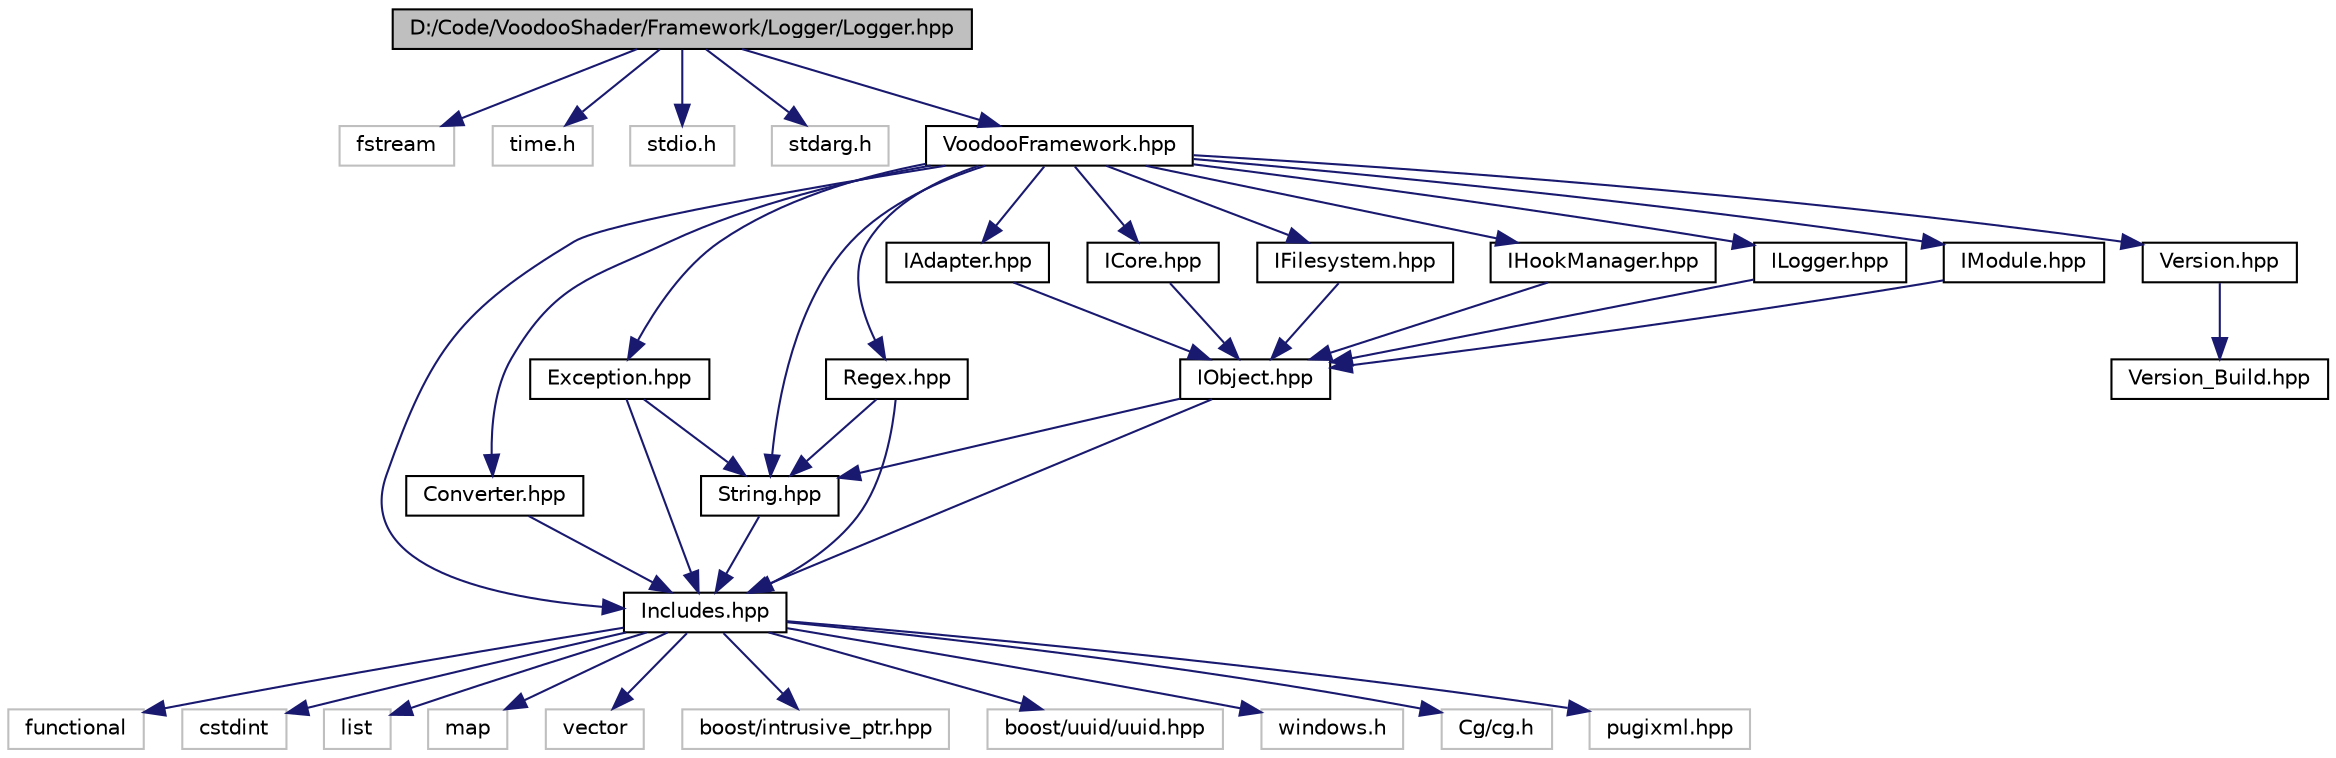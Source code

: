 digraph G
{
  edge [fontname="Helvetica",fontsize="10",labelfontname="Helvetica",labelfontsize="10"];
  node [fontname="Helvetica",fontsize="10",shape=record];
  Node1 [label="D:/Code/VoodooShader/Framework/Logger/Logger.hpp",height=0.2,width=0.4,color="black", fillcolor="grey75", style="filled" fontcolor="black"];
  Node1 -> Node2 [color="midnightblue",fontsize="10",style="solid",fontname="Helvetica"];
  Node2 [label="fstream",height=0.2,width=0.4,color="grey75", fillcolor="white", style="filled"];
  Node1 -> Node3 [color="midnightblue",fontsize="10",style="solid",fontname="Helvetica"];
  Node3 [label="time.h",height=0.2,width=0.4,color="grey75", fillcolor="white", style="filled"];
  Node1 -> Node4 [color="midnightblue",fontsize="10",style="solid",fontname="Helvetica"];
  Node4 [label="stdio.h",height=0.2,width=0.4,color="grey75", fillcolor="white", style="filled"];
  Node1 -> Node5 [color="midnightblue",fontsize="10",style="solid",fontname="Helvetica"];
  Node5 [label="stdarg.h",height=0.2,width=0.4,color="grey75", fillcolor="white", style="filled"];
  Node1 -> Node6 [color="midnightblue",fontsize="10",style="solid",fontname="Helvetica"];
  Node6 [label="VoodooFramework.hpp",height=0.2,width=0.4,color="black", fillcolor="white", style="filled",URL="$_voodoo_framework_8hpp.html"];
  Node6 -> Node7 [color="midnightblue",fontsize="10",style="solid",fontname="Helvetica"];
  Node7 [label="Includes.hpp",height=0.2,width=0.4,color="black", fillcolor="white", style="filled",URL="$_includes_8hpp.html"];
  Node7 -> Node8 [color="midnightblue",fontsize="10",style="solid",fontname="Helvetica"];
  Node8 [label="functional",height=0.2,width=0.4,color="grey75", fillcolor="white", style="filled"];
  Node7 -> Node9 [color="midnightblue",fontsize="10",style="solid",fontname="Helvetica"];
  Node9 [label="cstdint",height=0.2,width=0.4,color="grey75", fillcolor="white", style="filled"];
  Node7 -> Node10 [color="midnightblue",fontsize="10",style="solid",fontname="Helvetica"];
  Node10 [label="list",height=0.2,width=0.4,color="grey75", fillcolor="white", style="filled"];
  Node7 -> Node11 [color="midnightblue",fontsize="10",style="solid",fontname="Helvetica"];
  Node11 [label="map",height=0.2,width=0.4,color="grey75", fillcolor="white", style="filled"];
  Node7 -> Node12 [color="midnightblue",fontsize="10",style="solid",fontname="Helvetica"];
  Node12 [label="vector",height=0.2,width=0.4,color="grey75", fillcolor="white", style="filled"];
  Node7 -> Node13 [color="midnightblue",fontsize="10",style="solid",fontname="Helvetica"];
  Node13 [label="boost/intrusive_ptr.hpp",height=0.2,width=0.4,color="grey75", fillcolor="white", style="filled"];
  Node7 -> Node14 [color="midnightblue",fontsize="10",style="solid",fontname="Helvetica"];
  Node14 [label="boost/uuid/uuid.hpp",height=0.2,width=0.4,color="grey75", fillcolor="white", style="filled"];
  Node7 -> Node15 [color="midnightblue",fontsize="10",style="solid",fontname="Helvetica"];
  Node15 [label="windows.h",height=0.2,width=0.4,color="grey75", fillcolor="white", style="filled"];
  Node7 -> Node16 [color="midnightblue",fontsize="10",style="solid",fontname="Helvetica"];
  Node16 [label="Cg/cg.h",height=0.2,width=0.4,color="grey75", fillcolor="white", style="filled"];
  Node7 -> Node17 [color="midnightblue",fontsize="10",style="solid",fontname="Helvetica"];
  Node17 [label="pugixml.hpp",height=0.2,width=0.4,color="grey75", fillcolor="white", style="filled"];
  Node6 -> Node18 [color="midnightblue",fontsize="10",style="solid",fontname="Helvetica"];
  Node18 [label="Converter.hpp",height=0.2,width=0.4,color="black", fillcolor="white", style="filled",URL="$_converter_8hpp.html"];
  Node18 -> Node7 [color="midnightblue",fontsize="10",style="solid",fontname="Helvetica"];
  Node6 -> Node19 [color="midnightblue",fontsize="10",style="solid",fontname="Helvetica"];
  Node19 [label="Exception.hpp",height=0.2,width=0.4,color="black", fillcolor="white", style="filled",URL="$_exception_8hpp.html"];
  Node19 -> Node7 [color="midnightblue",fontsize="10",style="solid",fontname="Helvetica"];
  Node19 -> Node20 [color="midnightblue",fontsize="10",style="solid",fontname="Helvetica"];
  Node20 [label="String.hpp",height=0.2,width=0.4,color="black", fillcolor="white", style="filled",URL="$_string_8hpp.html"];
  Node20 -> Node7 [color="midnightblue",fontsize="10",style="solid",fontname="Helvetica"];
  Node6 -> Node21 [color="midnightblue",fontsize="10",style="solid",fontname="Helvetica"];
  Node21 [label="Regex.hpp",height=0.2,width=0.4,color="black", fillcolor="white", style="filled",URL="$_regex_8hpp.html"];
  Node21 -> Node7 [color="midnightblue",fontsize="10",style="solid",fontname="Helvetica"];
  Node21 -> Node20 [color="midnightblue",fontsize="10",style="solid",fontname="Helvetica"];
  Node6 -> Node20 [color="midnightblue",fontsize="10",style="solid",fontname="Helvetica"];
  Node6 -> Node22 [color="midnightblue",fontsize="10",style="solid",fontname="Helvetica"];
  Node22 [label="Version.hpp",height=0.2,width=0.4,color="black", fillcolor="white", style="filled",URL="$_version_8hpp.html"];
  Node22 -> Node23 [color="midnightblue",fontsize="10",style="solid",fontname="Helvetica"];
  Node23 [label="Version_Build.hpp",height=0.2,width=0.4,color="black", fillcolor="white", style="filled",URL="$_version___build_8hpp.html"];
  Node6 -> Node24 [color="midnightblue",fontsize="10",style="solid",fontname="Helvetica"];
  Node24 [label="IAdapter.hpp",height=0.2,width=0.4,color="black", fillcolor="white", style="filled",URL="$_i_adapter_8hpp.html"];
  Node24 -> Node25 [color="midnightblue",fontsize="10",style="solid",fontname="Helvetica"];
  Node25 [label="IObject.hpp",height=0.2,width=0.4,color="black", fillcolor="white", style="filled",URL="$_i_object_8hpp.html"];
  Node25 -> Node7 [color="midnightblue",fontsize="10",style="solid",fontname="Helvetica"];
  Node25 -> Node20 [color="midnightblue",fontsize="10",style="solid",fontname="Helvetica"];
  Node6 -> Node26 [color="midnightblue",fontsize="10",style="solid",fontname="Helvetica"];
  Node26 [label="ICore.hpp",height=0.2,width=0.4,color="black", fillcolor="white", style="filled",URL="$_i_core_8hpp.html"];
  Node26 -> Node25 [color="midnightblue",fontsize="10",style="solid",fontname="Helvetica"];
  Node6 -> Node27 [color="midnightblue",fontsize="10",style="solid",fontname="Helvetica"];
  Node27 [label="IFilesystem.hpp",height=0.2,width=0.4,color="black", fillcolor="white", style="filled",URL="$_i_filesystem_8hpp.html"];
  Node27 -> Node25 [color="midnightblue",fontsize="10",style="solid",fontname="Helvetica"];
  Node6 -> Node28 [color="midnightblue",fontsize="10",style="solid",fontname="Helvetica"];
  Node28 [label="IHookManager.hpp",height=0.2,width=0.4,color="black", fillcolor="white", style="filled",URL="$_i_hook_manager_8hpp.html"];
  Node28 -> Node25 [color="midnightblue",fontsize="10",style="solid",fontname="Helvetica"];
  Node6 -> Node29 [color="midnightblue",fontsize="10",style="solid",fontname="Helvetica"];
  Node29 [label="ILogger.hpp",height=0.2,width=0.4,color="black", fillcolor="white", style="filled",URL="$_i_logger_8hpp.html"];
  Node29 -> Node25 [color="midnightblue",fontsize="10",style="solid",fontname="Helvetica"];
  Node6 -> Node30 [color="midnightblue",fontsize="10",style="solid",fontname="Helvetica"];
  Node30 [label="IModule.hpp",height=0.2,width=0.4,color="black", fillcolor="white", style="filled",URL="$_i_module_8hpp.html"];
  Node30 -> Node25 [color="midnightblue",fontsize="10",style="solid",fontname="Helvetica"];
}
